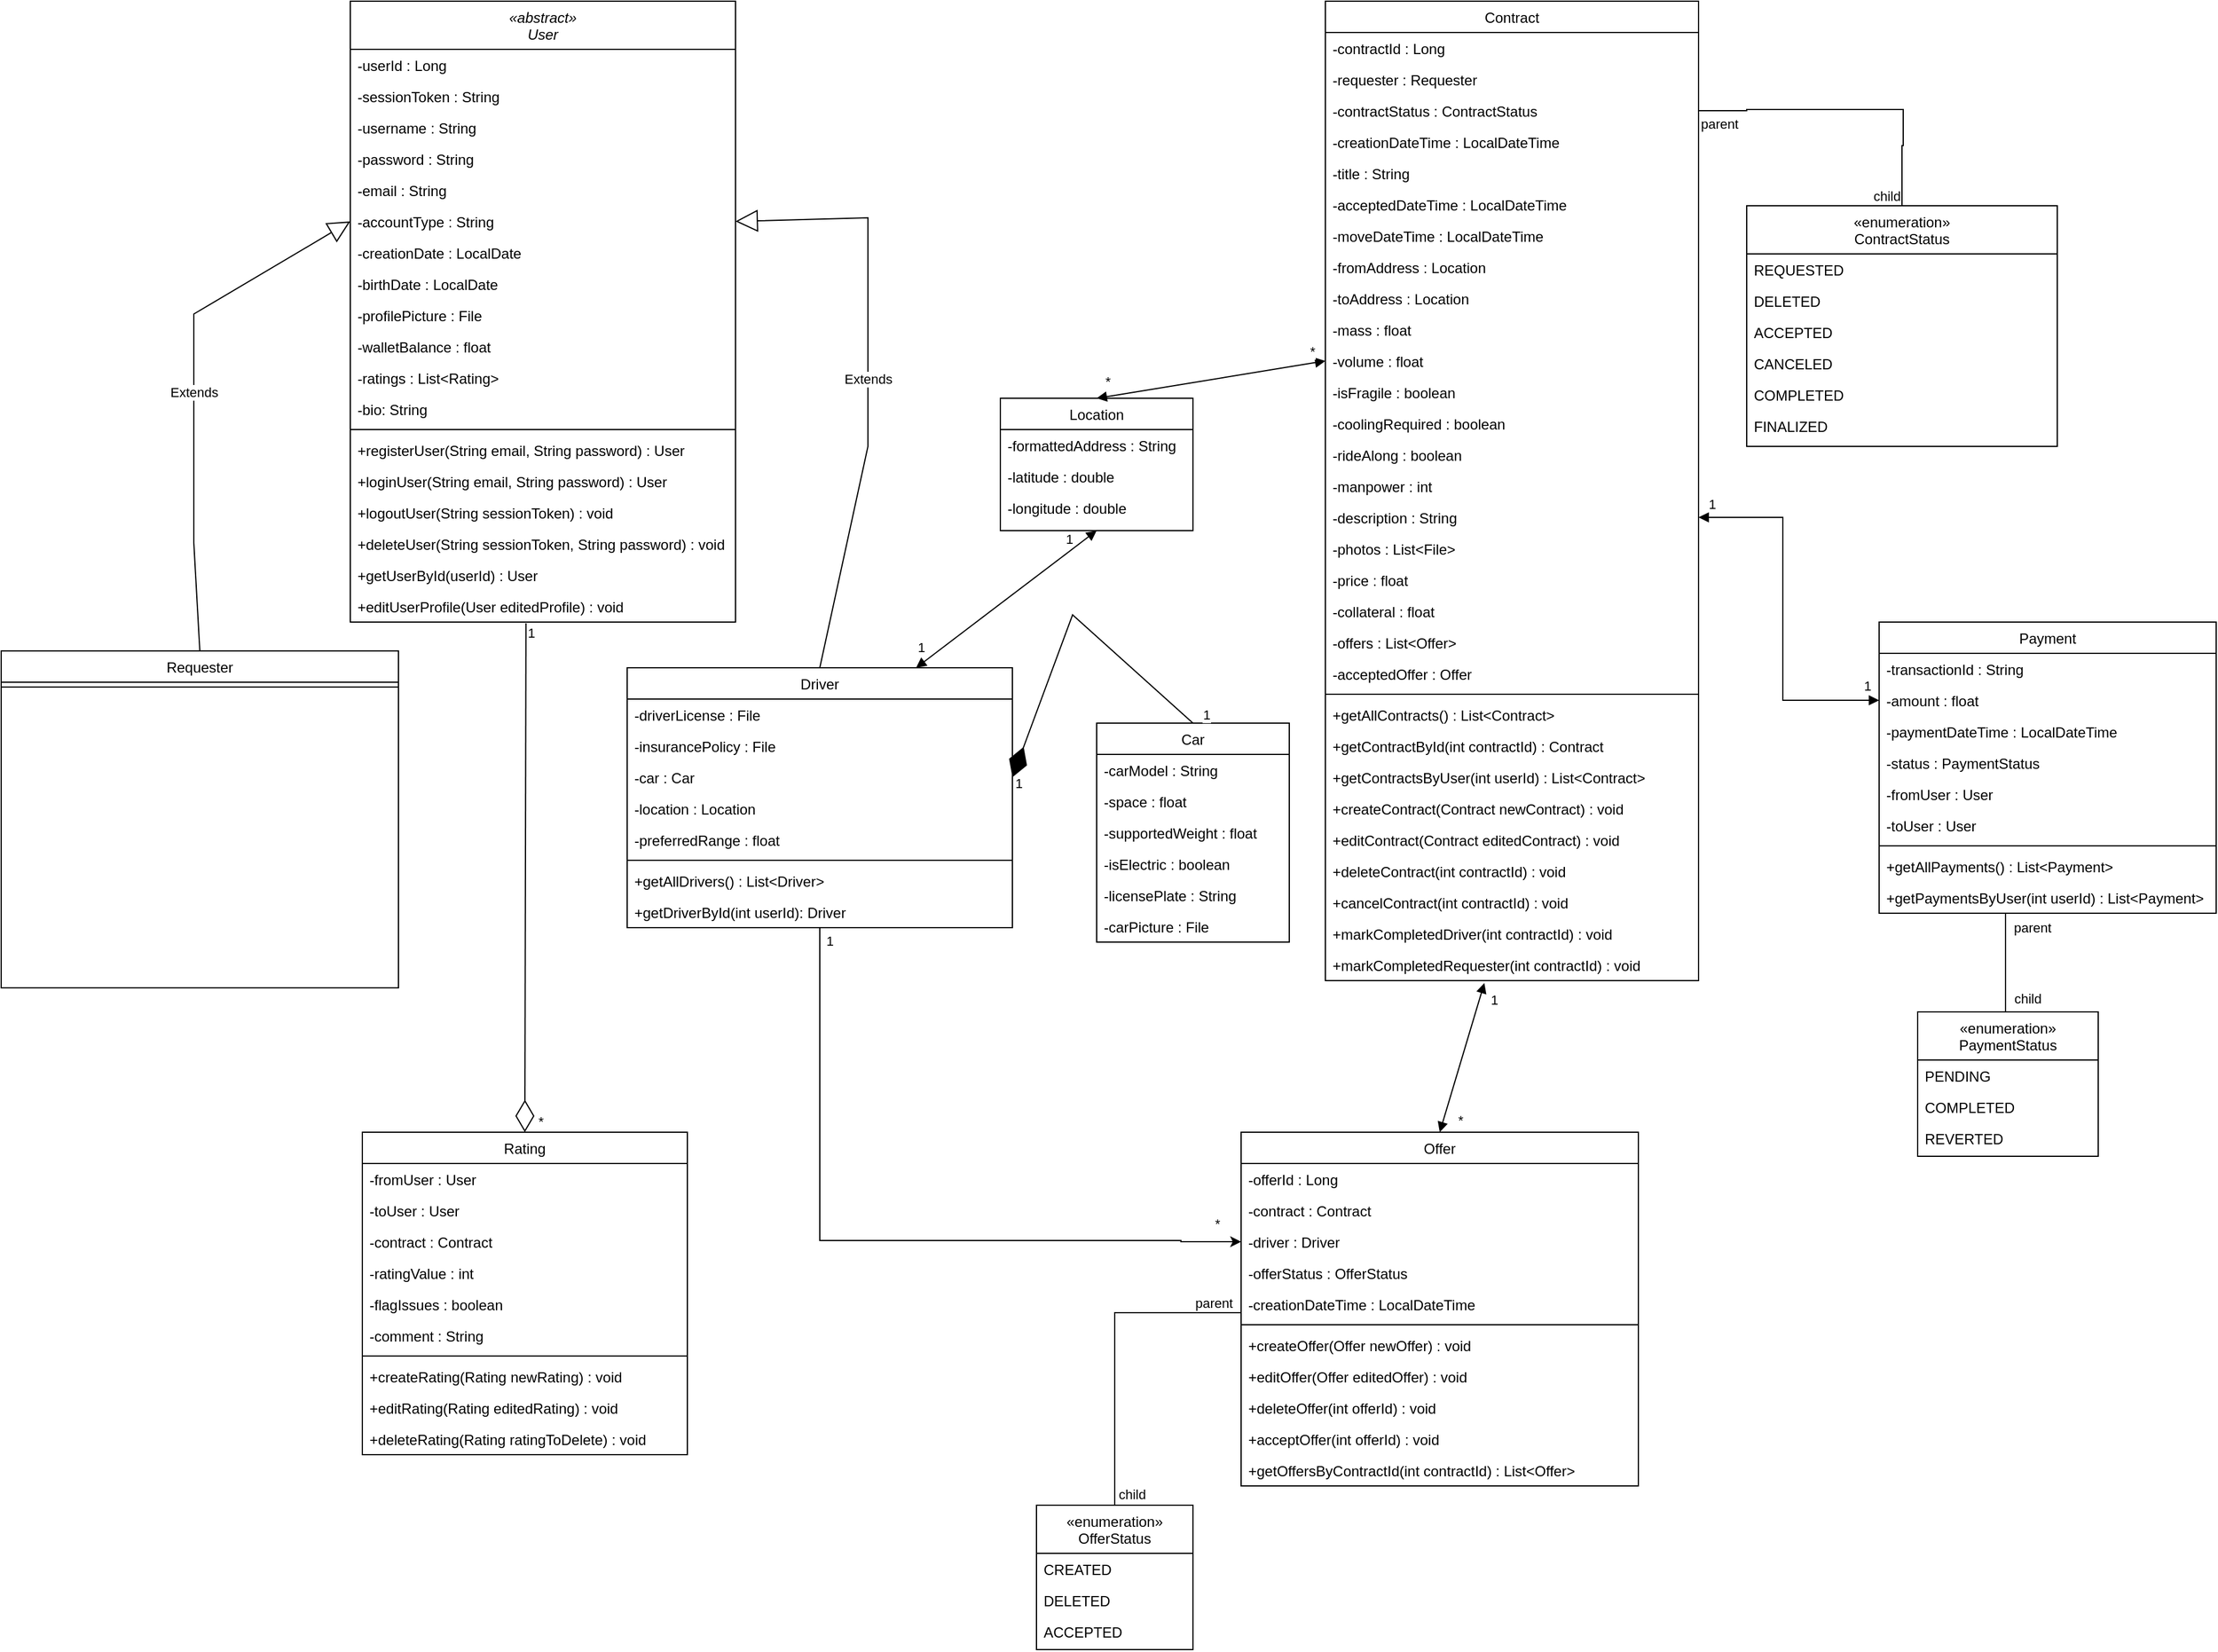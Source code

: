 <mxfile version="26.1.1">
  <diagram id="C5RBs43oDa-KdzZeNtuy" name="Page-1">
    <mxGraphModel grid="1" page="1" gridSize="10" guides="1" tooltips="1" connect="1" arrows="1" fold="1" pageScale="1" pageWidth="1654" pageHeight="1169" math="0" shadow="0">
      <root>
        <mxCell id="WIyWlLk6GJQsqaUBKTNV-0" />
        <mxCell id="WIyWlLk6GJQsqaUBKTNV-1" parent="WIyWlLk6GJQsqaUBKTNV-0" />
        <mxCell id="zkfFHV4jXpPFQw0GAbJ--0" value="«abstract»&#xa;User" style="swimlane;fontStyle=2;align=center;verticalAlign=top;childLayout=stackLayout;horizontal=1;startSize=40;horizontalStack=0;resizeParent=1;resizeLast=0;collapsible=1;marginBottom=0;rounded=0;shadow=0;strokeWidth=1;" vertex="1" parent="WIyWlLk6GJQsqaUBKTNV-1">
          <mxGeometry x="320" y="60" width="320" height="516" as="geometry">
            <mxRectangle x="230" y="140" width="160" height="26" as="alternateBounds" />
          </mxGeometry>
        </mxCell>
        <mxCell id="FhAC9SpLo2Exs4h5NFUT-3" value="-userId : Long" style="text;align=left;verticalAlign=top;spacingLeft=4;spacingRight=4;overflow=hidden;rotatable=0;points=[[0,0.5],[1,0.5]];portConstraint=eastwest;" vertex="1" parent="zkfFHV4jXpPFQw0GAbJ--0">
          <mxGeometry y="40" width="320" height="26" as="geometry" />
        </mxCell>
        <mxCell id="FhAC9SpLo2Exs4h5NFUT-22" value="-sessionToken : String" style="text;align=left;verticalAlign=top;spacingLeft=4;spacingRight=4;overflow=hidden;rotatable=0;points=[[0,0.5],[1,0.5]];portConstraint=eastwest;rounded=0;shadow=0;html=0;" vertex="1" parent="zkfFHV4jXpPFQw0GAbJ--0">
          <mxGeometry y="66" width="320" height="26" as="geometry" />
        </mxCell>
        <mxCell id="zkfFHV4jXpPFQw0GAbJ--1" value="-username : String" style="text;align=left;verticalAlign=top;spacingLeft=4;spacingRight=4;overflow=hidden;rotatable=0;points=[[0,0.5],[1,0.5]];portConstraint=eastwest;" vertex="1" parent="zkfFHV4jXpPFQw0GAbJ--0">
          <mxGeometry y="92" width="320" height="26" as="geometry" />
        </mxCell>
        <mxCell id="zkfFHV4jXpPFQw0GAbJ--2" value="-password : String" style="text;align=left;verticalAlign=top;spacingLeft=4;spacingRight=4;overflow=hidden;rotatable=0;points=[[0,0.5],[1,0.5]];portConstraint=eastwest;rounded=0;shadow=0;html=0;" vertex="1" parent="zkfFHV4jXpPFQw0GAbJ--0">
          <mxGeometry y="118" width="320" height="26" as="geometry" />
        </mxCell>
        <mxCell id="zkfFHV4jXpPFQw0GAbJ--3" value="-email : String" style="text;align=left;verticalAlign=top;spacingLeft=4;spacingRight=4;overflow=hidden;rotatable=0;points=[[0,0.5],[1,0.5]];portConstraint=eastwest;rounded=0;shadow=0;html=0;" vertex="1" parent="zkfFHV4jXpPFQw0GAbJ--0">
          <mxGeometry y="144" width="320" height="26" as="geometry" />
        </mxCell>
        <mxCell id="FhAC9SpLo2Exs4h5NFUT-2" value="-accountType : String" style="text;align=left;verticalAlign=top;spacingLeft=4;spacingRight=4;overflow=hidden;rotatable=0;points=[[0,0.5],[1,0.5]];portConstraint=eastwest;rounded=0;shadow=0;html=0;" vertex="1" parent="zkfFHV4jXpPFQw0GAbJ--0">
          <mxGeometry y="170" width="320" height="26" as="geometry" />
        </mxCell>
        <mxCell id="FhAC9SpLo2Exs4h5NFUT-7" value="-creationDate : LocalDate" style="text;align=left;verticalAlign=top;spacingLeft=4;spacingRight=4;overflow=hidden;rotatable=0;points=[[0,0.5],[1,0.5]];portConstraint=eastwest;rounded=0;shadow=0;html=0;" vertex="1" parent="zkfFHV4jXpPFQw0GAbJ--0">
          <mxGeometry y="196" width="320" height="26" as="geometry" />
        </mxCell>
        <mxCell id="FhAC9SpLo2Exs4h5NFUT-8" value="-birthDate : LocalDate" style="text;align=left;verticalAlign=top;spacingLeft=4;spacingRight=4;overflow=hidden;rotatable=0;points=[[0,0.5],[1,0.5]];portConstraint=eastwest;rounded=0;shadow=0;html=0;" vertex="1" parent="zkfFHV4jXpPFQw0GAbJ--0">
          <mxGeometry y="222" width="320" height="26" as="geometry" />
        </mxCell>
        <mxCell id="FhAC9SpLo2Exs4h5NFUT-9" value="-profilePicture : File" style="text;align=left;verticalAlign=top;spacingLeft=4;spacingRight=4;overflow=hidden;rotatable=0;points=[[0,0.5],[1,0.5]];portConstraint=eastwest;rounded=0;shadow=0;html=0;" vertex="1" parent="zkfFHV4jXpPFQw0GAbJ--0">
          <mxGeometry y="248" width="320" height="26" as="geometry" />
        </mxCell>
        <mxCell id="WWke9V1UBgyfjbNEmQkF-37" value="-walletBalance : float" style="text;align=left;verticalAlign=top;spacingLeft=4;spacingRight=4;overflow=hidden;rotatable=0;points=[[0,0.5],[1,0.5]];portConstraint=eastwest;rounded=0;shadow=0;html=0;" vertex="1" parent="zkfFHV4jXpPFQw0GAbJ--0">
          <mxGeometry y="274" width="320" height="26" as="geometry" />
        </mxCell>
        <mxCell id="WWke9V1UBgyfjbNEmQkF-55" value="-ratings : List&lt;Rating&gt;" style="text;align=left;verticalAlign=top;spacingLeft=4;spacingRight=4;overflow=hidden;rotatable=0;points=[[0,0.5],[1,0.5]];portConstraint=eastwest;rounded=0;shadow=0;html=0;" vertex="1" parent="zkfFHV4jXpPFQw0GAbJ--0">
          <mxGeometry y="300" width="320" height="26" as="geometry" />
        </mxCell>
        <mxCell id="WWke9V1UBgyfjbNEmQkF-95" value="-bio: String" style="text;align=left;verticalAlign=top;spacingLeft=4;spacingRight=4;overflow=hidden;rotatable=0;points=[[0,0.5],[1,0.5]];portConstraint=eastwest;rounded=0;shadow=0;html=0;" vertex="1" parent="zkfFHV4jXpPFQw0GAbJ--0">
          <mxGeometry y="326" width="320" height="26" as="geometry" />
        </mxCell>
        <mxCell id="zkfFHV4jXpPFQw0GAbJ--4" value="" style="line;html=1;strokeWidth=1;align=left;verticalAlign=middle;spacingTop=-1;spacingLeft=3;spacingRight=3;rotatable=0;labelPosition=right;points=[];portConstraint=eastwest;" vertex="1" parent="zkfFHV4jXpPFQw0GAbJ--0">
          <mxGeometry y="352" width="320" height="8" as="geometry" />
        </mxCell>
        <mxCell id="FhAC9SpLo2Exs4h5NFUT-20" value="+registerUser(String email, String password) : User" style="text;align=left;verticalAlign=top;spacingLeft=4;spacingRight=4;overflow=hidden;rotatable=0;points=[[0,0.5],[1,0.5]];portConstraint=eastwest;rounded=0;shadow=0;html=0;" vertex="1" parent="zkfFHV4jXpPFQw0GAbJ--0">
          <mxGeometry y="360" width="320" height="26" as="geometry" />
        </mxCell>
        <mxCell id="FhAC9SpLo2Exs4h5NFUT-23" value="+loginUser(String email, String password) : User" style="text;align=left;verticalAlign=top;spacingLeft=4;spacingRight=4;overflow=hidden;rotatable=0;points=[[0,0.5],[1,0.5]];portConstraint=eastwest;rounded=0;shadow=0;html=0;" vertex="1" parent="zkfFHV4jXpPFQw0GAbJ--0">
          <mxGeometry y="386" width="320" height="26" as="geometry" />
        </mxCell>
        <mxCell id="FhAC9SpLo2Exs4h5NFUT-40" value="+logoutUser(String sessionToken) : void" style="text;align=left;verticalAlign=top;spacingLeft=4;spacingRight=4;overflow=hidden;rotatable=0;points=[[0,0.5],[1,0.5]];portConstraint=eastwest;rounded=0;shadow=0;html=0;" vertex="1" parent="zkfFHV4jXpPFQw0GAbJ--0">
          <mxGeometry y="412" width="320" height="26" as="geometry" />
        </mxCell>
        <mxCell id="FhAC9SpLo2Exs4h5NFUT-38" value="+deleteUser(String sessionToken, String password) : void" style="text;align=left;verticalAlign=top;spacingLeft=4;spacingRight=4;overflow=hidden;rotatable=0;points=[[0,0.5],[1,0.5]];portConstraint=eastwest;rounded=0;shadow=0;html=0;" vertex="1" parent="zkfFHV4jXpPFQw0GAbJ--0">
          <mxGeometry y="438" width="320" height="26" as="geometry" />
        </mxCell>
        <mxCell id="WWke9V1UBgyfjbNEmQkF-67" value="+getUserById(userId) : User" style="text;align=left;verticalAlign=top;spacingLeft=4;spacingRight=4;overflow=hidden;rotatable=0;points=[[0,0.5],[1,0.5]];portConstraint=eastwest;rounded=0;shadow=0;html=0;" vertex="1" parent="zkfFHV4jXpPFQw0GAbJ--0">
          <mxGeometry y="464" width="320" height="26" as="geometry" />
        </mxCell>
        <mxCell id="WWke9V1UBgyfjbNEmQkF-79" value="+editUserProfile(User editedProfile) : void" style="text;align=left;verticalAlign=top;spacingLeft=4;spacingRight=4;overflow=hidden;rotatable=0;points=[[0,0.5],[1,0.5]];portConstraint=eastwest;rounded=0;shadow=0;html=0;" vertex="1" parent="zkfFHV4jXpPFQw0GAbJ--0">
          <mxGeometry y="490" width="320" height="26" as="geometry" />
        </mxCell>
        <mxCell id="FhAC9SpLo2Exs4h5NFUT-10" value="Requester" style="swimlane;fontStyle=0;align=center;verticalAlign=top;childLayout=stackLayout;horizontal=1;startSize=26;horizontalStack=0;resizeParent=1;resizeLast=0;collapsible=1;marginBottom=0;rounded=0;shadow=0;strokeWidth=1;" vertex="1" parent="WIyWlLk6GJQsqaUBKTNV-1">
          <mxGeometry x="30" y="600" width="330" height="280" as="geometry">
            <mxRectangle x="230" y="140" width="160" height="26" as="alternateBounds" />
          </mxGeometry>
        </mxCell>
        <mxCell id="FhAC9SpLo2Exs4h5NFUT-19" value="" style="line;html=1;strokeWidth=1;align=left;verticalAlign=middle;spacingTop=-1;spacingLeft=3;spacingRight=3;rotatable=0;labelPosition=right;points=[];portConstraint=eastwest;" vertex="1" parent="FhAC9SpLo2Exs4h5NFUT-10">
          <mxGeometry y="26" width="330" height="8" as="geometry" />
        </mxCell>
        <mxCell id="WWke9V1UBgyfjbNEmQkF-149" style="edgeStyle=orthogonalEdgeStyle;rounded=0;orthogonalLoop=1;jettySize=auto;html=1;entryX=0;entryY=0.5;entryDx=0;entryDy=0;exitX=0.5;exitY=1;exitDx=0;exitDy=0;" edge="1" parent="WIyWlLk6GJQsqaUBKTNV-1" source="FhAC9SpLo2Exs4h5NFUT-29" target="WWke9V1UBgyfjbNEmQkF-9">
          <mxGeometry relative="1" as="geometry">
            <mxPoint x="860" y="830" as="sourcePoint" />
            <Array as="points">
              <mxPoint x="710" y="1090" />
              <mxPoint x="1010" y="1090" />
              <mxPoint x="1010" y="1091" />
            </Array>
          </mxGeometry>
        </mxCell>
        <mxCell id="FhAC9SpLo2Exs4h5NFUT-29" value="Driver" style="swimlane;fontStyle=0;align=center;verticalAlign=top;childLayout=stackLayout;horizontal=1;startSize=26;horizontalStack=0;resizeParent=1;resizeLast=0;collapsible=1;marginBottom=0;rounded=0;shadow=0;strokeWidth=1;" vertex="1" parent="WIyWlLk6GJQsqaUBKTNV-1">
          <mxGeometry x="550" y="614" width="320" height="216" as="geometry">
            <mxRectangle x="230" y="140" width="160" height="26" as="alternateBounds" />
          </mxGeometry>
        </mxCell>
        <mxCell id="FhAC9SpLo2Exs4h5NFUT-30" value="-driverLicense : File" style="text;align=left;verticalAlign=top;spacingLeft=4;spacingRight=4;overflow=hidden;rotatable=0;points=[[0,0.5],[1,0.5]];portConstraint=eastwest;" vertex="1" parent="FhAC9SpLo2Exs4h5NFUT-29">
          <mxGeometry y="26" width="320" height="26" as="geometry" />
        </mxCell>
        <mxCell id="WWke9V1UBgyfjbNEmQkF-32" value="-insurancePolicy : File" style="text;align=left;verticalAlign=top;spacingLeft=4;spacingRight=4;overflow=hidden;rotatable=0;points=[[0,0.5],[1,0.5]];portConstraint=eastwest;" vertex="1" parent="FhAC9SpLo2Exs4h5NFUT-29">
          <mxGeometry y="52" width="320" height="26" as="geometry" />
        </mxCell>
        <mxCell id="WWke9V1UBgyfjbNEmQkF-33" value="-car : Car" style="text;align=left;verticalAlign=top;spacingLeft=4;spacingRight=4;overflow=hidden;rotatable=0;points=[[0,0.5],[1,0.5]];portConstraint=eastwest;" vertex="1" parent="FhAC9SpLo2Exs4h5NFUT-29">
          <mxGeometry y="78" width="320" height="26" as="geometry" />
        </mxCell>
        <mxCell id="WWke9V1UBgyfjbNEmQkF-94" value="-location : Location" style="text;align=left;verticalAlign=top;spacingLeft=4;spacingRight=4;overflow=hidden;rotatable=0;points=[[0,0.5],[1,0.5]];portConstraint=eastwest;" vertex="1" parent="FhAC9SpLo2Exs4h5NFUT-29">
          <mxGeometry y="104" width="320" height="26" as="geometry" />
        </mxCell>
        <mxCell id="WWke9V1UBgyfjbNEmQkF-91" value="-preferredRange : float" style="text;align=left;verticalAlign=top;spacingLeft=4;spacingRight=4;overflow=hidden;rotatable=0;points=[[0,0.5],[1,0.5]];portConstraint=eastwest;" vertex="1" parent="FhAC9SpLo2Exs4h5NFUT-29">
          <mxGeometry y="130" width="320" height="26" as="geometry" />
        </mxCell>
        <mxCell id="FhAC9SpLo2Exs4h5NFUT-31" value="" style="line;html=1;strokeWidth=1;align=left;verticalAlign=middle;spacingTop=-1;spacingLeft=3;spacingRight=3;rotatable=0;labelPosition=right;points=[];portConstraint=eastwest;" vertex="1" parent="FhAC9SpLo2Exs4h5NFUT-29">
          <mxGeometry y="156" width="320" height="8" as="geometry" />
        </mxCell>
        <mxCell id="F-1wdAUq19SxOaRXuWvX-0" value="+getAllDrivers() : List&lt;Driver&gt;" style="text;align=left;verticalAlign=top;spacingLeft=4;spacingRight=4;overflow=hidden;rotatable=0;points=[[0,0.5],[1,0.5]];portConstraint=eastwest;" vertex="1" parent="FhAC9SpLo2Exs4h5NFUT-29">
          <mxGeometry y="164" width="320" height="26" as="geometry" />
        </mxCell>
        <mxCell id="WWke9V1UBgyfjbNEmQkF-143" value="+getDriverById(int userId): Driver" style="text;align=left;verticalAlign=top;spacingLeft=4;spacingRight=4;overflow=hidden;rotatable=0;points=[[0,0.5],[1,0.5]];portConstraint=eastwest;" vertex="1" parent="FhAC9SpLo2Exs4h5NFUT-29">
          <mxGeometry y="190" width="320" height="26" as="geometry" />
        </mxCell>
        <mxCell id="FhAC9SpLo2Exs4h5NFUT-42" value="Contract" style="swimlane;fontStyle=0;align=center;verticalAlign=top;childLayout=stackLayout;horizontal=1;startSize=26;horizontalStack=0;resizeParent=1;resizeLast=0;collapsible=1;marginBottom=0;rounded=0;shadow=0;strokeWidth=1;" vertex="1" parent="WIyWlLk6GJQsqaUBKTNV-1">
          <mxGeometry x="1130" y="60" width="310" height="814" as="geometry">
            <mxRectangle x="230" y="140" width="160" height="26" as="alternateBounds" />
          </mxGeometry>
        </mxCell>
        <mxCell id="FhAC9SpLo2Exs4h5NFUT-43" value="-contractId : Long" style="text;align=left;verticalAlign=top;spacingLeft=4;spacingRight=4;overflow=hidden;rotatable=0;points=[[0,0.5],[1,0.5]];portConstraint=eastwest;" vertex="1" parent="FhAC9SpLo2Exs4h5NFUT-42">
          <mxGeometry y="26" width="310" height="26" as="geometry" />
        </mxCell>
        <mxCell id="FhAC9SpLo2Exs4h5NFUT-46" value="-requester : Requester" style="text;align=left;verticalAlign=top;spacingLeft=4;spacingRight=4;overflow=hidden;rotatable=0;points=[[0,0.5],[1,0.5]];portConstraint=eastwest;" vertex="1" parent="FhAC9SpLo2Exs4h5NFUT-42">
          <mxGeometry y="52" width="310" height="26" as="geometry" />
        </mxCell>
        <mxCell id="FhAC9SpLo2Exs4h5NFUT-49" value="-contractStatus : ContractStatus" style="text;align=left;verticalAlign=top;spacingLeft=4;spacingRight=4;overflow=hidden;rotatable=0;points=[[0,0.5],[1,0.5]];portConstraint=eastwest;" vertex="1" parent="FhAC9SpLo2Exs4h5NFUT-42">
          <mxGeometry y="78" width="310" height="26" as="geometry" />
        </mxCell>
        <mxCell id="FhAC9SpLo2Exs4h5NFUT-47" value="-creationDateTime : LocalDateTime" style="text;align=left;verticalAlign=top;spacingLeft=4;spacingRight=4;overflow=hidden;rotatable=0;points=[[0,0.5],[1,0.5]];portConstraint=eastwest;" vertex="1" parent="FhAC9SpLo2Exs4h5NFUT-42">
          <mxGeometry y="104" width="310" height="26" as="geometry" />
        </mxCell>
        <mxCell id="WWke9V1UBgyfjbNEmQkF-152" value="-title : String" style="text;align=left;verticalAlign=top;spacingLeft=4;spacingRight=4;overflow=hidden;rotatable=0;points=[[0,0.5],[1,0.5]];portConstraint=eastwest;" vertex="1" parent="FhAC9SpLo2Exs4h5NFUT-42">
          <mxGeometry y="130" width="310" height="26" as="geometry" />
        </mxCell>
        <mxCell id="WWke9V1UBgyfjbNEmQkF-80" value="-acceptedDateTime : LocalDateTime" style="text;align=left;verticalAlign=top;spacingLeft=4;spacingRight=4;overflow=hidden;rotatable=0;points=[[0,0.5],[1,0.5]];portConstraint=eastwest;" vertex="1" parent="FhAC9SpLo2Exs4h5NFUT-42">
          <mxGeometry y="156" width="310" height="26" as="geometry" />
        </mxCell>
        <mxCell id="FhAC9SpLo2Exs4h5NFUT-48" value="-moveDateTime : LocalDateTime" style="text;align=left;verticalAlign=top;spacingLeft=4;spacingRight=4;overflow=hidden;rotatable=0;points=[[0,0.5],[1,0.5]];portConstraint=eastwest;" vertex="1" parent="FhAC9SpLo2Exs4h5NFUT-42">
          <mxGeometry y="182" width="310" height="26" as="geometry" />
        </mxCell>
        <mxCell id="FhAC9SpLo2Exs4h5NFUT-68" value="-fromAddress : Location" style="text;align=left;verticalAlign=top;spacingLeft=4;spacingRight=4;overflow=hidden;rotatable=0;points=[[0,0.5],[1,0.5]];portConstraint=eastwest;" vertex="1" parent="FhAC9SpLo2Exs4h5NFUT-42">
          <mxGeometry y="208" width="310" height="26" as="geometry" />
        </mxCell>
        <mxCell id="FhAC9SpLo2Exs4h5NFUT-69" value="-toAddress : Location" style="text;align=left;verticalAlign=top;spacingLeft=4;spacingRight=4;overflow=hidden;rotatable=0;points=[[0,0.5],[1,0.5]];portConstraint=eastwest;" vertex="1" parent="FhAC9SpLo2Exs4h5NFUT-42">
          <mxGeometry y="234" width="310" height="26" as="geometry" />
        </mxCell>
        <mxCell id="WWke9V1UBgyfjbNEmQkF-0" value="-mass : float" style="text;align=left;verticalAlign=top;spacingLeft=4;spacingRight=4;overflow=hidden;rotatable=0;points=[[0,0.5],[1,0.5]];portConstraint=eastwest;" vertex="1" parent="FhAC9SpLo2Exs4h5NFUT-42">
          <mxGeometry y="260" width="310" height="26" as="geometry" />
        </mxCell>
        <mxCell id="WWke9V1UBgyfjbNEmQkF-1" value="-volume : float" style="text;align=left;verticalAlign=top;spacingLeft=4;spacingRight=4;overflow=hidden;rotatable=0;points=[[0,0.5],[1,0.5]];portConstraint=eastwest;" vertex="1" parent="FhAC9SpLo2Exs4h5NFUT-42">
          <mxGeometry y="286" width="310" height="26" as="geometry" />
        </mxCell>
        <mxCell id="WWke9V1UBgyfjbNEmQkF-2" value="-isFragile : boolean" style="text;align=left;verticalAlign=top;spacingLeft=4;spacingRight=4;overflow=hidden;rotatable=0;points=[[0,0.5],[1,0.5]];portConstraint=eastwest;" vertex="1" parent="FhAC9SpLo2Exs4h5NFUT-42">
          <mxGeometry y="312" width="310" height="26" as="geometry" />
        </mxCell>
        <mxCell id="WWke9V1UBgyfjbNEmQkF-44" value="-coolingRequired : boolean" style="text;align=left;verticalAlign=top;spacingLeft=4;spacingRight=4;overflow=hidden;rotatable=0;points=[[0,0.5],[1,0.5]];portConstraint=eastwest;" vertex="1" parent="FhAC9SpLo2Exs4h5NFUT-42">
          <mxGeometry y="338" width="310" height="26" as="geometry" />
        </mxCell>
        <mxCell id="WWke9V1UBgyfjbNEmQkF-42" value="-rideAlong : boolean" style="text;align=left;verticalAlign=top;spacingLeft=4;spacingRight=4;overflow=hidden;rotatable=0;points=[[0,0.5],[1,0.5]];portConstraint=eastwest;" vertex="1" parent="FhAC9SpLo2Exs4h5NFUT-42">
          <mxGeometry y="364" width="310" height="26" as="geometry" />
        </mxCell>
        <mxCell id="WWke9V1UBgyfjbNEmQkF-3" value="-manpower : int" style="text;align=left;verticalAlign=top;spacingLeft=4;spacingRight=4;overflow=hidden;rotatable=0;points=[[0,0.5],[1,0.5]];portConstraint=eastwest;" vertex="1" parent="FhAC9SpLo2Exs4h5NFUT-42">
          <mxGeometry y="390" width="310" height="26" as="geometry" />
        </mxCell>
        <mxCell id="FhAC9SpLo2Exs4h5NFUT-66" value="-description : String" style="text;align=left;verticalAlign=top;spacingLeft=4;spacingRight=4;overflow=hidden;rotatable=0;points=[[0,0.5],[1,0.5]];portConstraint=eastwest;" vertex="1" parent="FhAC9SpLo2Exs4h5NFUT-42">
          <mxGeometry y="416" width="310" height="26" as="geometry" />
        </mxCell>
        <mxCell id="FhAC9SpLo2Exs4h5NFUT-67" value="-photos : List&lt;File&gt;" style="text;align=left;verticalAlign=top;spacingLeft=4;spacingRight=4;overflow=hidden;rotatable=0;points=[[0,0.5],[1,0.5]];portConstraint=eastwest;" vertex="1" parent="FhAC9SpLo2Exs4h5NFUT-42">
          <mxGeometry y="442" width="310" height="26" as="geometry" />
        </mxCell>
        <mxCell id="WWke9V1UBgyfjbNEmQkF-43" value="-price : float" style="text;align=left;verticalAlign=top;spacingLeft=4;spacingRight=4;overflow=hidden;rotatable=0;points=[[0,0.5],[1,0.5]];portConstraint=eastwest;" vertex="1" parent="FhAC9SpLo2Exs4h5NFUT-42">
          <mxGeometry y="468" width="310" height="26" as="geometry" />
        </mxCell>
        <mxCell id="WWke9V1UBgyfjbNEmQkF-90" value="-collateral : float" style="text;align=left;verticalAlign=top;spacingLeft=4;spacingRight=4;overflow=hidden;rotatable=0;points=[[0,0.5],[1,0.5]];portConstraint=eastwest;" vertex="1" parent="FhAC9SpLo2Exs4h5NFUT-42">
          <mxGeometry y="494" width="310" height="26" as="geometry" />
        </mxCell>
        <mxCell id="WWke9V1UBgyfjbNEmQkF-6" value="-offers : List&lt;Offer&gt;" style="text;align=left;verticalAlign=top;spacingLeft=4;spacingRight=4;overflow=hidden;rotatable=0;points=[[0,0.5],[1,0.5]];portConstraint=eastwest;" vertex="1" parent="FhAC9SpLo2Exs4h5NFUT-42">
          <mxGeometry y="520" width="310" height="26" as="geometry" />
        </mxCell>
        <mxCell id="WWke9V1UBgyfjbNEmQkF-82" value="-acceptedOffer : Offer" style="text;align=left;verticalAlign=top;spacingLeft=4;spacingRight=4;overflow=hidden;rotatable=0;points=[[0,0.5],[1,0.5]];portConstraint=eastwest;" vertex="1" parent="FhAC9SpLo2Exs4h5NFUT-42">
          <mxGeometry y="546" width="310" height="26" as="geometry" />
        </mxCell>
        <mxCell id="FhAC9SpLo2Exs4h5NFUT-44" value="" style="line;html=1;strokeWidth=1;align=left;verticalAlign=middle;spacingTop=-1;spacingLeft=3;spacingRight=3;rotatable=0;labelPosition=right;points=[];portConstraint=eastwest;" vertex="1" parent="FhAC9SpLo2Exs4h5NFUT-42">
          <mxGeometry y="572" width="310" height="8" as="geometry" />
        </mxCell>
        <mxCell id="WWke9V1UBgyfjbNEmQkF-45" value="+getAllContracts() : List&lt;Contract&gt;" style="text;align=left;verticalAlign=top;spacingLeft=4;spacingRight=4;overflow=hidden;rotatable=0;points=[[0,0.5],[1,0.5]];portConstraint=eastwest;rounded=0;shadow=0;html=0;" vertex="1" parent="FhAC9SpLo2Exs4h5NFUT-42">
          <mxGeometry y="580" width="310" height="26" as="geometry" />
        </mxCell>
        <mxCell id="WWke9V1UBgyfjbNEmQkF-70" value="+getContractById(int contractId) : Contract" style="text;align=left;verticalAlign=top;spacingLeft=4;spacingRight=4;overflow=hidden;rotatable=0;points=[[0,0.5],[1,0.5]];portConstraint=eastwest;rounded=0;shadow=0;html=0;" vertex="1" parent="FhAC9SpLo2Exs4h5NFUT-42">
          <mxGeometry y="606" width="310" height="26" as="geometry" />
        </mxCell>
        <mxCell id="WWke9V1UBgyfjbNEmQkF-78" value="+getContractsByUser(int userId) : List&lt;Contract&gt;" style="text;align=left;verticalAlign=top;spacingLeft=4;spacingRight=4;overflow=hidden;rotatable=0;points=[[0,0.5],[1,0.5]];portConstraint=eastwest;rounded=0;shadow=0;html=0;" vertex="1" parent="FhAC9SpLo2Exs4h5NFUT-42">
          <mxGeometry y="632" width="310" height="26" as="geometry" />
        </mxCell>
        <mxCell id="FhAC9SpLo2Exs4h5NFUT-34" value="+createContract(Contract newContract) : void" style="text;align=left;verticalAlign=top;spacingLeft=4;spacingRight=4;overflow=hidden;rotatable=0;points=[[0,0.5],[1,0.5]];portConstraint=eastwest;rounded=0;shadow=0;html=0;" vertex="1" parent="FhAC9SpLo2Exs4h5NFUT-42">
          <mxGeometry y="658" width="310" height="26" as="geometry" />
        </mxCell>
        <mxCell id="FhAC9SpLo2Exs4h5NFUT-35" value="+editContract(Contract editedContract) : void" style="text;align=left;verticalAlign=top;spacingLeft=4;spacingRight=4;overflow=hidden;rotatable=0;points=[[0,0.5],[1,0.5]];portConstraint=eastwest;rounded=0;shadow=0;html=0;" vertex="1" parent="FhAC9SpLo2Exs4h5NFUT-42">
          <mxGeometry y="684" width="310" height="26" as="geometry" />
        </mxCell>
        <mxCell id="WWke9V1UBgyfjbNEmQkF-4" value="+deleteContract(int contractId) : void" style="text;align=left;verticalAlign=top;spacingLeft=4;spacingRight=4;overflow=hidden;rotatable=0;points=[[0,0.5],[1,0.5]];portConstraint=eastwest;rounded=0;shadow=0;html=0;" vertex="1" parent="FhAC9SpLo2Exs4h5NFUT-42">
          <mxGeometry y="710" width="310" height="26" as="geometry" />
        </mxCell>
        <mxCell id="WWke9V1UBgyfjbNEmQkF-5" value="+cancelContract(int contractId) : void" style="text;align=left;verticalAlign=top;spacingLeft=4;spacingRight=4;overflow=hidden;rotatable=0;points=[[0,0.5],[1,0.5]];portConstraint=eastwest;rounded=0;shadow=0;html=0;" vertex="1" parent="FhAC9SpLo2Exs4h5NFUT-42">
          <mxGeometry y="736" width="310" height="26" as="geometry" />
        </mxCell>
        <mxCell id="WWke9V1UBgyfjbNEmQkF-69" value="+markCompletedDriver(int contractId) : void" style="text;align=left;verticalAlign=top;spacingLeft=4;spacingRight=4;overflow=hidden;rotatable=0;points=[[0,0.5],[1,0.5]];portConstraint=eastwest;rounded=0;shadow=0;html=0;" vertex="1" parent="FhAC9SpLo2Exs4h5NFUT-42">
          <mxGeometry y="762" width="310" height="26" as="geometry" />
        </mxCell>
        <mxCell id="WWke9V1UBgyfjbNEmQkF-72" value="+markCompletedRequester(int contractId) : void" style="text;align=left;verticalAlign=top;spacingLeft=4;spacingRight=4;overflow=hidden;rotatable=0;points=[[0,0.5],[1,0.5]];portConstraint=eastwest;rounded=0;shadow=0;html=0;" vertex="1" parent="FhAC9SpLo2Exs4h5NFUT-42">
          <mxGeometry y="788" width="310" height="26" as="geometry" />
        </mxCell>
        <mxCell id="FhAC9SpLo2Exs4h5NFUT-50" value="«enumeration»&#xa;ContractStatus" style="swimlane;fontStyle=0;align=center;verticalAlign=top;childLayout=stackLayout;horizontal=1;startSize=40;horizontalStack=0;resizeParent=1;resizeLast=0;collapsible=1;marginBottom=0;rounded=0;shadow=0;strokeWidth=1;" vertex="1" parent="WIyWlLk6GJQsqaUBKTNV-1">
          <mxGeometry x="1480" y="230" width="258" height="200" as="geometry">
            <mxRectangle x="230" y="140" width="160" height="26" as="alternateBounds" />
          </mxGeometry>
        </mxCell>
        <mxCell id="FhAC9SpLo2Exs4h5NFUT-54" value="REQUESTED" style="text;align=left;verticalAlign=top;spacingLeft=4;spacingRight=4;overflow=hidden;rotatable=0;points=[[0,0.5],[1,0.5]];portConstraint=eastwest;" vertex="1" parent="FhAC9SpLo2Exs4h5NFUT-50">
          <mxGeometry y="40" width="258" height="26" as="geometry" />
        </mxCell>
        <mxCell id="FhAC9SpLo2Exs4h5NFUT-64" value="DELETED" style="text;align=left;verticalAlign=top;spacingLeft=4;spacingRight=4;overflow=hidden;rotatable=0;points=[[0,0.5],[1,0.5]];portConstraint=eastwest;" vertex="1" parent="FhAC9SpLo2Exs4h5NFUT-50">
          <mxGeometry y="66" width="258" height="26" as="geometry" />
        </mxCell>
        <mxCell id="FhAC9SpLo2Exs4h5NFUT-60" value="ACCEPTED" style="text;align=left;verticalAlign=top;spacingLeft=4;spacingRight=4;overflow=hidden;rotatable=0;points=[[0,0.5],[1,0.5]];portConstraint=eastwest;" vertex="1" parent="FhAC9SpLo2Exs4h5NFUT-50">
          <mxGeometry y="92" width="258" height="26" as="geometry" />
        </mxCell>
        <mxCell id="FhAC9SpLo2Exs4h5NFUT-63" value="CANCELED" style="text;align=left;verticalAlign=top;spacingLeft=4;spacingRight=4;overflow=hidden;rotatable=0;points=[[0,0.5],[1,0.5]];portConstraint=eastwest;" vertex="1" parent="FhAC9SpLo2Exs4h5NFUT-50">
          <mxGeometry y="118" width="258" height="26" as="geometry" />
        </mxCell>
        <mxCell id="FhAC9SpLo2Exs4h5NFUT-61" value="COMPLETED" style="text;align=left;verticalAlign=top;spacingLeft=4;spacingRight=4;overflow=hidden;rotatable=0;points=[[0,0.5],[1,0.5]];portConstraint=eastwest;" vertex="1" parent="FhAC9SpLo2Exs4h5NFUT-50">
          <mxGeometry y="144" width="258" height="26" as="geometry" />
        </mxCell>
        <mxCell id="FhAC9SpLo2Exs4h5NFUT-62" value="FINALIZED" style="text;align=left;verticalAlign=top;spacingLeft=4;spacingRight=4;overflow=hidden;rotatable=0;points=[[0,0.5],[1,0.5]];portConstraint=eastwest;" vertex="1" parent="FhAC9SpLo2Exs4h5NFUT-50">
          <mxGeometry y="170" width="258" height="26" as="geometry" />
        </mxCell>
        <mxCell id="FhAC9SpLo2Exs4h5NFUT-70" value="Location" style="swimlane;fontStyle=0;align=center;verticalAlign=top;childLayout=stackLayout;horizontal=1;startSize=26;horizontalStack=0;resizeParent=1;resizeLast=0;collapsible=1;marginBottom=0;rounded=0;shadow=0;strokeWidth=1;" vertex="1" parent="WIyWlLk6GJQsqaUBKTNV-1">
          <mxGeometry x="860" y="390" width="160" height="110" as="geometry">
            <mxRectangle x="230" y="140" width="160" height="26" as="alternateBounds" />
          </mxGeometry>
        </mxCell>
        <mxCell id="FhAC9SpLo2Exs4h5NFUT-71" value="-formattedAddress : String" style="text;align=left;verticalAlign=top;spacingLeft=4;spacingRight=4;overflow=hidden;rotatable=0;points=[[0,0.5],[1,0.5]];portConstraint=eastwest;" vertex="1" parent="FhAC9SpLo2Exs4h5NFUT-70">
          <mxGeometry y="26" width="160" height="26" as="geometry" />
        </mxCell>
        <mxCell id="FhAC9SpLo2Exs4h5NFUT-72" value="-latitude : double" style="text;align=left;verticalAlign=top;spacingLeft=4;spacingRight=4;overflow=hidden;rotatable=0;points=[[0,0.5],[1,0.5]];portConstraint=eastwest;" vertex="1" parent="FhAC9SpLo2Exs4h5NFUT-70">
          <mxGeometry y="52" width="160" height="26" as="geometry" />
        </mxCell>
        <mxCell id="FhAC9SpLo2Exs4h5NFUT-73" value="-longitude : double" style="text;align=left;verticalAlign=top;spacingLeft=4;spacingRight=4;overflow=hidden;rotatable=0;points=[[0,0.5],[1,0.5]];portConstraint=eastwest;" vertex="1" parent="FhAC9SpLo2Exs4h5NFUT-70">
          <mxGeometry y="78" width="160" height="26" as="geometry" />
        </mxCell>
        <mxCell id="WWke9V1UBgyfjbNEmQkF-7" value="Offer" style="swimlane;fontStyle=0;align=center;verticalAlign=top;childLayout=stackLayout;horizontal=1;startSize=26;horizontalStack=0;resizeParent=1;resizeLast=0;collapsible=1;marginBottom=0;rounded=0;shadow=0;strokeWidth=1;" vertex="1" parent="WIyWlLk6GJQsqaUBKTNV-1">
          <mxGeometry x="1060" y="1000" width="330" height="294" as="geometry">
            <mxRectangle x="230" y="140" width="160" height="26" as="alternateBounds" />
          </mxGeometry>
        </mxCell>
        <mxCell id="WWke9V1UBgyfjbNEmQkF-28" value="-offerId : Long" style="text;align=left;verticalAlign=top;spacingLeft=4;spacingRight=4;overflow=hidden;rotatable=0;points=[[0,0.5],[1,0.5]];portConstraint=eastwest;" vertex="1" parent="WWke9V1UBgyfjbNEmQkF-7">
          <mxGeometry y="26" width="330" height="26" as="geometry" />
        </mxCell>
        <mxCell id="WWke9V1UBgyfjbNEmQkF-8" value="-contract : Contract" style="text;align=left;verticalAlign=top;spacingLeft=4;spacingRight=4;overflow=hidden;rotatable=0;points=[[0,0.5],[1,0.5]];portConstraint=eastwest;" vertex="1" parent="WWke9V1UBgyfjbNEmQkF-7">
          <mxGeometry y="52" width="330" height="26" as="geometry" />
        </mxCell>
        <mxCell id="WWke9V1UBgyfjbNEmQkF-9" value="-driver : Driver" style="text;align=left;verticalAlign=top;spacingLeft=4;spacingRight=4;overflow=hidden;rotatable=0;points=[[0,0.5],[1,0.5]];portConstraint=eastwest;" vertex="1" parent="WWke9V1UBgyfjbNEmQkF-7">
          <mxGeometry y="78" width="330" height="26" as="geometry" />
        </mxCell>
        <mxCell id="WWke9V1UBgyfjbNEmQkF-10" value="-offerStatus : OfferStatus" style="text;align=left;verticalAlign=top;spacingLeft=4;spacingRight=4;overflow=hidden;rotatable=0;points=[[0,0.5],[1,0.5]];portConstraint=eastwest;" vertex="1" parent="WWke9V1UBgyfjbNEmQkF-7">
          <mxGeometry y="104" width="330" height="26" as="geometry" />
        </mxCell>
        <mxCell id="WWke9V1UBgyfjbNEmQkF-11" value="-creationDateTime : LocalDateTime" style="text;align=left;verticalAlign=top;spacingLeft=4;spacingRight=4;overflow=hidden;rotatable=0;points=[[0,0.5],[1,0.5]];portConstraint=eastwest;" vertex="1" parent="WWke9V1UBgyfjbNEmQkF-7">
          <mxGeometry y="130" width="330" height="26" as="geometry" />
        </mxCell>
        <mxCell id="WWke9V1UBgyfjbNEmQkF-22" value="" style="line;html=1;strokeWidth=1;align=left;verticalAlign=middle;spacingTop=-1;spacingLeft=3;spacingRight=3;rotatable=0;labelPosition=right;points=[];portConstraint=eastwest;" vertex="1" parent="WWke9V1UBgyfjbNEmQkF-7">
          <mxGeometry y="156" width="330" height="8" as="geometry" />
        </mxCell>
        <mxCell id="WWke9V1UBgyfjbNEmQkF-23" value="+createOffer(Offer newOffer) : void" style="text;align=left;verticalAlign=top;spacingLeft=4;spacingRight=4;overflow=hidden;rotatable=0;points=[[0,0.5],[1,0.5]];portConstraint=eastwest;rounded=0;shadow=0;html=0;" vertex="1" parent="WWke9V1UBgyfjbNEmQkF-7">
          <mxGeometry y="164" width="330" height="26" as="geometry" />
        </mxCell>
        <mxCell id="WWke9V1UBgyfjbNEmQkF-24" value="+editOffer(Offer editedOffer) : void" style="text;align=left;verticalAlign=top;spacingLeft=4;spacingRight=4;overflow=hidden;rotatable=0;points=[[0,0.5],[1,0.5]];portConstraint=eastwest;rounded=0;shadow=0;html=0;" vertex="1" parent="WWke9V1UBgyfjbNEmQkF-7">
          <mxGeometry y="190" width="330" height="26" as="geometry" />
        </mxCell>
        <mxCell id="WWke9V1UBgyfjbNEmQkF-25" value="+deleteOffer(int offerId) : void" style="text;align=left;verticalAlign=top;spacingLeft=4;spacingRight=4;overflow=hidden;rotatable=0;points=[[0,0.5],[1,0.5]];portConstraint=eastwest;rounded=0;shadow=0;html=0;" vertex="1" parent="WWke9V1UBgyfjbNEmQkF-7">
          <mxGeometry y="216" width="330" height="26" as="geometry" />
        </mxCell>
        <mxCell id="WWke9V1UBgyfjbNEmQkF-26" value="+acceptOffer(int offerId) : void" style="text;align=left;verticalAlign=top;spacingLeft=4;spacingRight=4;overflow=hidden;rotatable=0;points=[[0,0.5],[1,0.5]];portConstraint=eastwest;rounded=0;shadow=0;html=0;" vertex="1" parent="WWke9V1UBgyfjbNEmQkF-7">
          <mxGeometry y="242" width="330" height="26" as="geometry" />
        </mxCell>
        <mxCell id="WWke9V1UBgyfjbNEmQkF-76" value="+getOffersByContractId(int contractId) : List&lt;Offer&gt;" style="text;align=left;verticalAlign=top;spacingLeft=4;spacingRight=4;overflow=hidden;rotatable=0;points=[[0,0.5],[1,0.5]];portConstraint=eastwest;rounded=0;shadow=0;html=0;" vertex="1" parent="WWke9V1UBgyfjbNEmQkF-7">
          <mxGeometry y="268" width="330" height="26" as="geometry" />
        </mxCell>
        <mxCell id="WWke9V1UBgyfjbNEmQkF-46" value="«enumeration»&#xa;OfferStatus" style="swimlane;fontStyle=0;align=center;verticalAlign=top;childLayout=stackLayout;horizontal=1;startSize=40;horizontalStack=0;resizeParent=1;resizeLast=0;collapsible=1;marginBottom=0;rounded=0;shadow=0;strokeWidth=1;" vertex="1" parent="WIyWlLk6GJQsqaUBKTNV-1">
          <mxGeometry x="890" y="1310" width="130" height="120" as="geometry">
            <mxRectangle x="230" y="140" width="160" height="26" as="alternateBounds" />
          </mxGeometry>
        </mxCell>
        <mxCell id="WWke9V1UBgyfjbNEmQkF-47" value="CREATED" style="text;align=left;verticalAlign=top;spacingLeft=4;spacingRight=4;overflow=hidden;rotatable=0;points=[[0,0.5],[1,0.5]];portConstraint=eastwest;" vertex="1" parent="WWke9V1UBgyfjbNEmQkF-46">
          <mxGeometry y="40" width="130" height="26" as="geometry" />
        </mxCell>
        <mxCell id="WWke9V1UBgyfjbNEmQkF-48" value="DELETED" style="text;align=left;verticalAlign=top;spacingLeft=4;spacingRight=4;overflow=hidden;rotatable=0;points=[[0,0.5],[1,0.5]];portConstraint=eastwest;" vertex="1" parent="WWke9V1UBgyfjbNEmQkF-46">
          <mxGeometry y="66" width="130" height="26" as="geometry" />
        </mxCell>
        <mxCell id="WWke9V1UBgyfjbNEmQkF-49" value="ACCEPTED" style="text;align=left;verticalAlign=top;spacingLeft=4;spacingRight=4;overflow=hidden;rotatable=0;points=[[0,0.5],[1,0.5]];portConstraint=eastwest;" vertex="1" parent="WWke9V1UBgyfjbNEmQkF-46">
          <mxGeometry y="92" width="130" height="26" as="geometry" />
        </mxCell>
        <mxCell id="WWke9V1UBgyfjbNEmQkF-56" value="Rating" style="swimlane;fontStyle=0;align=center;verticalAlign=top;childLayout=stackLayout;horizontal=1;startSize=26;horizontalStack=0;resizeParent=1;resizeLast=0;collapsible=1;marginBottom=0;rounded=0;shadow=0;strokeWidth=1;" vertex="1" parent="WIyWlLk6GJQsqaUBKTNV-1">
          <mxGeometry x="330" y="1000" width="270" height="268" as="geometry">
            <mxRectangle x="230" y="140" width="160" height="26" as="alternateBounds" />
          </mxGeometry>
        </mxCell>
        <mxCell id="WWke9V1UBgyfjbNEmQkF-57" value="-fromUser : User" style="text;align=left;verticalAlign=top;spacingLeft=4;spacingRight=4;overflow=hidden;rotatable=0;points=[[0,0.5],[1,0.5]];portConstraint=eastwest;" vertex="1" parent="WWke9V1UBgyfjbNEmQkF-56">
          <mxGeometry y="26" width="270" height="26" as="geometry" />
        </mxCell>
        <mxCell id="WWke9V1UBgyfjbNEmQkF-58" value="-toUser : User" style="text;align=left;verticalAlign=top;spacingLeft=4;spacingRight=4;overflow=hidden;rotatable=0;points=[[0,0.5],[1,0.5]];portConstraint=eastwest;" vertex="1" parent="WWke9V1UBgyfjbNEmQkF-56">
          <mxGeometry y="52" width="270" height="26" as="geometry" />
        </mxCell>
        <mxCell id="WWke9V1UBgyfjbNEmQkF-59" value="-contract : Contract" style="text;align=left;verticalAlign=top;spacingLeft=4;spacingRight=4;overflow=hidden;rotatable=0;points=[[0,0.5],[1,0.5]];portConstraint=eastwest;" vertex="1" parent="WWke9V1UBgyfjbNEmQkF-56">
          <mxGeometry y="78" width="270" height="26" as="geometry" />
        </mxCell>
        <mxCell id="WWke9V1UBgyfjbNEmQkF-60" value="-ratingValue : int" style="text;align=left;verticalAlign=top;spacingLeft=4;spacingRight=4;overflow=hidden;rotatable=0;points=[[0,0.5],[1,0.5]];portConstraint=eastwest;" vertex="1" parent="WWke9V1UBgyfjbNEmQkF-56">
          <mxGeometry y="104" width="270" height="26" as="geometry" />
        </mxCell>
        <mxCell id="WWke9V1UBgyfjbNEmQkF-92" value="-flagIssues : boolean" style="text;align=left;verticalAlign=top;spacingLeft=4;spacingRight=4;overflow=hidden;rotatable=0;points=[[0,0.5],[1,0.5]];portConstraint=eastwest;" vertex="1" parent="WWke9V1UBgyfjbNEmQkF-56">
          <mxGeometry y="130" width="270" height="26" as="geometry" />
        </mxCell>
        <mxCell id="WWke9V1UBgyfjbNEmQkF-61" value="-comment : String" style="text;align=left;verticalAlign=top;spacingLeft=4;spacingRight=4;overflow=hidden;rotatable=0;points=[[0,0.5],[1,0.5]];portConstraint=eastwest;" vertex="1" parent="WWke9V1UBgyfjbNEmQkF-56">
          <mxGeometry y="156" width="270" height="26" as="geometry" />
        </mxCell>
        <mxCell id="WWke9V1UBgyfjbNEmQkF-62" value="" style="line;html=1;strokeWidth=1;align=left;verticalAlign=middle;spacingTop=-1;spacingLeft=3;spacingRight=3;rotatable=0;labelPosition=right;points=[];portConstraint=eastwest;" vertex="1" parent="WWke9V1UBgyfjbNEmQkF-56">
          <mxGeometry y="182" width="270" height="8" as="geometry" />
        </mxCell>
        <mxCell id="WWke9V1UBgyfjbNEmQkF-64" value="+createRating(Rating newRating) : void" style="text;align=left;verticalAlign=top;spacingLeft=4;spacingRight=4;overflow=hidden;rotatable=0;points=[[0,0.5],[1,0.5]];portConstraint=eastwest;rounded=0;shadow=0;html=0;" vertex="1" parent="WWke9V1UBgyfjbNEmQkF-56">
          <mxGeometry y="190" width="270" height="26" as="geometry" />
        </mxCell>
        <mxCell id="WWke9V1UBgyfjbNEmQkF-65" value="+editRating(Rating editedRating) : void" style="text;align=left;verticalAlign=top;spacingLeft=4;spacingRight=4;overflow=hidden;rotatable=0;points=[[0,0.5],[1,0.5]];portConstraint=eastwest;rounded=0;shadow=0;html=0;" vertex="1" parent="WWke9V1UBgyfjbNEmQkF-56">
          <mxGeometry y="216" width="270" height="26" as="geometry" />
        </mxCell>
        <mxCell id="WWke9V1UBgyfjbNEmQkF-66" value="+deleteRating(Rating ratingToDelete) : void" style="text;align=left;verticalAlign=top;spacingLeft=4;spacingRight=4;overflow=hidden;rotatable=0;points=[[0,0.5],[1,0.5]];portConstraint=eastwest;rounded=0;shadow=0;html=0;" vertex="1" parent="WWke9V1UBgyfjbNEmQkF-56">
          <mxGeometry y="242" width="270" height="26" as="geometry" />
        </mxCell>
        <mxCell id="WWke9V1UBgyfjbNEmQkF-96" value="Car" style="swimlane;fontStyle=0;align=center;verticalAlign=top;childLayout=stackLayout;horizontal=1;startSize=26;horizontalStack=0;resizeParent=1;resizeLast=0;collapsible=1;marginBottom=0;rounded=0;shadow=0;strokeWidth=1;" vertex="1" parent="WIyWlLk6GJQsqaUBKTNV-1">
          <mxGeometry x="940" y="660" width="160" height="182" as="geometry">
            <mxRectangle x="230" y="140" width="160" height="26" as="alternateBounds" />
          </mxGeometry>
        </mxCell>
        <mxCell id="WWke9V1UBgyfjbNEmQkF-97" value="-carModel : String" style="text;align=left;verticalAlign=top;spacingLeft=4;spacingRight=4;overflow=hidden;rotatable=0;points=[[0,0.5],[1,0.5]];portConstraint=eastwest;" vertex="1" parent="WWke9V1UBgyfjbNEmQkF-96">
          <mxGeometry y="26" width="160" height="26" as="geometry" />
        </mxCell>
        <mxCell id="WWke9V1UBgyfjbNEmQkF-105" value="-space : float" style="text;align=left;verticalAlign=top;spacingLeft=4;spacingRight=4;overflow=hidden;rotatable=0;points=[[0,0.5],[1,0.5]];portConstraint=eastwest;" vertex="1" parent="WWke9V1UBgyfjbNEmQkF-96">
          <mxGeometry y="52" width="160" height="26" as="geometry" />
        </mxCell>
        <mxCell id="WWke9V1UBgyfjbNEmQkF-106" value="-supportedWeight : float" style="text;align=left;verticalAlign=top;spacingLeft=4;spacingRight=4;overflow=hidden;rotatable=0;points=[[0,0.5],[1,0.5]];portConstraint=eastwest;" vertex="1" parent="WWke9V1UBgyfjbNEmQkF-96">
          <mxGeometry y="78" width="160" height="26" as="geometry" />
        </mxCell>
        <mxCell id="WWke9V1UBgyfjbNEmQkF-98" value="-isElectric : boolean" style="text;align=left;verticalAlign=top;spacingLeft=4;spacingRight=4;overflow=hidden;rotatable=0;points=[[0,0.5],[1,0.5]];portConstraint=eastwest;" vertex="1" parent="WWke9V1UBgyfjbNEmQkF-96">
          <mxGeometry y="104" width="160" height="26" as="geometry" />
        </mxCell>
        <mxCell id="WWke9V1UBgyfjbNEmQkF-103" value="-licensePlate : String" style="text;align=left;verticalAlign=top;spacingLeft=4;spacingRight=4;overflow=hidden;rotatable=0;points=[[0,0.5],[1,0.5]];portConstraint=eastwest;" vertex="1" parent="WWke9V1UBgyfjbNEmQkF-96">
          <mxGeometry y="130" width="160" height="26" as="geometry" />
        </mxCell>
        <mxCell id="WWke9V1UBgyfjbNEmQkF-99" value="-carPicture : File" style="text;align=left;verticalAlign=top;spacingLeft=4;spacingRight=4;overflow=hidden;rotatable=0;points=[[0,0.5],[1,0.5]];portConstraint=eastwest;" vertex="1" parent="WWke9V1UBgyfjbNEmQkF-96">
          <mxGeometry y="156" width="160" height="26" as="geometry" />
        </mxCell>
        <mxCell id="WWke9V1UBgyfjbNEmQkF-114" value="Extends" style="endArrow=block;endSize=16;endFill=0;html=1;rounded=0;entryX=1;entryY=0.5;entryDx=0;entryDy=0;exitX=0.5;exitY=0;exitDx=0;exitDy=0;" edge="1" parent="WIyWlLk6GJQsqaUBKTNV-1" source="FhAC9SpLo2Exs4h5NFUT-29" target="FhAC9SpLo2Exs4h5NFUT-2">
          <mxGeometry width="160" relative="1" as="geometry">
            <mxPoint x="667" y="404.5" as="sourcePoint" />
            <mxPoint x="827" y="404.5" as="targetPoint" />
            <Array as="points">
              <mxPoint x="750" y="430" />
              <mxPoint x="750" y="240" />
            </Array>
          </mxGeometry>
        </mxCell>
        <mxCell id="WWke9V1UBgyfjbNEmQkF-115" value="Extends" style="endArrow=block;endSize=16;endFill=0;html=1;rounded=0;entryX=0;entryY=0.5;entryDx=0;entryDy=0;exitX=0.5;exitY=0;exitDx=0;exitDy=0;" edge="1" parent="WIyWlLk6GJQsqaUBKTNV-1" source="FhAC9SpLo2Exs4h5NFUT-10" target="FhAC9SpLo2Exs4h5NFUT-2">
          <mxGeometry width="160" relative="1" as="geometry">
            <mxPoint x="130" y="680" as="sourcePoint" />
            <mxPoint x="80" y="323" as="targetPoint" />
            <Array as="points">
              <mxPoint x="190" y="510" />
              <mxPoint x="190" y="320" />
            </Array>
          </mxGeometry>
        </mxCell>
        <mxCell id="WWke9V1UBgyfjbNEmQkF-118" value="" style="endArrow=none;html=1;edgeStyle=orthogonalEdgeStyle;rounded=0;entryX=0.5;entryY=0;entryDx=0;entryDy=0;exitX=0;exitY=0.5;exitDx=0;exitDy=0;" edge="1" parent="WIyWlLk6GJQsqaUBKTNV-1" source="WWke9V1UBgyfjbNEmQkF-10" target="WWke9V1UBgyfjbNEmQkF-46">
          <mxGeometry relative="1" as="geometry">
            <mxPoint x="920" y="930" as="sourcePoint" />
            <mxPoint x="1080" y="930" as="targetPoint" />
            <Array as="points">
              <mxPoint x="1060" y="1150" />
              <mxPoint x="955" y="1150" />
            </Array>
          </mxGeometry>
        </mxCell>
        <mxCell id="WWke9V1UBgyfjbNEmQkF-119" value="parent" style="edgeLabel;resizable=0;html=1;align=left;verticalAlign=bottom;" connectable="0" vertex="1" parent="WWke9V1UBgyfjbNEmQkF-118">
          <mxGeometry x="-1" relative="1" as="geometry">
            <mxPoint x="-40" y="33" as="offset" />
          </mxGeometry>
        </mxCell>
        <mxCell id="WWke9V1UBgyfjbNEmQkF-120" value="child" style="edgeLabel;resizable=0;html=1;align=right;verticalAlign=bottom;" connectable="0" vertex="1" parent="WWke9V1UBgyfjbNEmQkF-118">
          <mxGeometry x="1" relative="1" as="geometry">
            <mxPoint x="26" y="-1" as="offset" />
          </mxGeometry>
        </mxCell>
        <mxCell id="WWke9V1UBgyfjbNEmQkF-121" value="" style="endArrow=none;html=1;edgeStyle=orthogonalEdgeStyle;rounded=0;entryX=0.5;entryY=0;entryDx=0;entryDy=0;exitX=1;exitY=0.5;exitDx=0;exitDy=0;" edge="1" parent="WIyWlLk6GJQsqaUBKTNV-1" source="FhAC9SpLo2Exs4h5NFUT-49" target="FhAC9SpLo2Exs4h5NFUT-50">
          <mxGeometry relative="1" as="geometry">
            <mxPoint x="1490" y="190" as="sourcePoint" />
            <mxPoint x="960" y="87" as="targetPoint" />
            <Array as="points">
              <mxPoint x="1480" y="151" />
              <mxPoint x="1480" y="150" />
              <mxPoint x="1610" y="150" />
              <mxPoint x="1610" y="180" />
              <mxPoint x="1609" y="180" />
            </Array>
          </mxGeometry>
        </mxCell>
        <mxCell id="WWke9V1UBgyfjbNEmQkF-122" value="parent" style="edgeLabel;resizable=0;html=1;align=left;verticalAlign=bottom;" connectable="0" vertex="1" parent="WWke9V1UBgyfjbNEmQkF-121">
          <mxGeometry x="-1" relative="1" as="geometry">
            <mxPoint y="19" as="offset" />
          </mxGeometry>
        </mxCell>
        <mxCell id="WWke9V1UBgyfjbNEmQkF-123" value="child" style="edgeLabel;resizable=0;html=1;align=right;verticalAlign=bottom;" connectable="0" vertex="1" parent="WWke9V1UBgyfjbNEmQkF-121">
          <mxGeometry x="1" relative="1" as="geometry">
            <mxPoint x="-1" as="offset" />
          </mxGeometry>
        </mxCell>
        <mxCell id="WWke9V1UBgyfjbNEmQkF-124" value="" style="endArrow=diamondThin;endFill=1;endSize=24;html=1;rounded=0;entryX=1;entryY=0.5;entryDx=0;entryDy=0;exitX=0.5;exitY=0;exitDx=0;exitDy=0;" edge="1" parent="WIyWlLk6GJQsqaUBKTNV-1" source="WWke9V1UBgyfjbNEmQkF-96" target="WWke9V1UBgyfjbNEmQkF-33">
          <mxGeometry width="160" relative="1" as="geometry">
            <mxPoint x="920" y="500" as="sourcePoint" />
            <mxPoint x="1080" y="500" as="targetPoint" />
            <Array as="points">
              <mxPoint x="920" y="570" />
            </Array>
          </mxGeometry>
        </mxCell>
        <mxCell id="WWke9V1UBgyfjbNEmQkF-127" value="1" style="edgeLabel;html=1;align=center;verticalAlign=middle;resizable=0;points=[];" connectable="0" vertex="1" parent="WWke9V1UBgyfjbNEmQkF-124">
          <mxGeometry x="-0.879" y="-1" relative="1" as="geometry">
            <mxPoint x="443" y="-170" as="offset" />
          </mxGeometry>
        </mxCell>
        <mxCell id="WWke9V1UBgyfjbNEmQkF-126" value="" style="endArrow=diamondThin;endFill=0;endSize=24;html=1;rounded=0;entryX=0.5;entryY=0;entryDx=0;entryDy=0;exitX=0.456;exitY=1.038;exitDx=0;exitDy=0;exitPerimeter=0;" edge="1" parent="WIyWlLk6GJQsqaUBKTNV-1" source="WWke9V1UBgyfjbNEmQkF-79" target="WWke9V1UBgyfjbNEmQkF-56">
          <mxGeometry width="160" relative="1" as="geometry">
            <mxPoint x="380" y="960" as="sourcePoint" />
            <mxPoint x="540" y="960" as="targetPoint" />
          </mxGeometry>
        </mxCell>
        <mxCell id="WWke9V1UBgyfjbNEmQkF-130" value="*" style="edgeLabel;html=1;align=center;verticalAlign=middle;resizable=0;points=[];" connectable="0" vertex="1" parent="WIyWlLk6GJQsqaUBKTNV-1">
          <mxGeometry x="479.001" y="992.997" as="geometry">
            <mxPoint x="-1" y="-2" as="offset" />
          </mxGeometry>
        </mxCell>
        <mxCell id="WWke9V1UBgyfjbNEmQkF-131" value="1" style="edgeLabel;html=1;align=center;verticalAlign=middle;resizable=0;points=[];" connectable="0" vertex="1" parent="WIyWlLk6GJQsqaUBKTNV-1">
          <mxGeometry x="470.001" y="584.997" as="geometry" />
        </mxCell>
        <mxCell id="WWke9V1UBgyfjbNEmQkF-132" value="1" style="edgeLabel;html=1;align=center;verticalAlign=middle;resizable=0;points=[];" connectable="0" vertex="1" parent="WIyWlLk6GJQsqaUBKTNV-1">
          <mxGeometry x="883.001" y="756.997" as="geometry">
            <mxPoint x="-8" y="-47" as="offset" />
          </mxGeometry>
        </mxCell>
        <mxCell id="WWke9V1UBgyfjbNEmQkF-136" value="" style="endArrow=block;startArrow=block;endFill=1;startFill=1;html=1;rounded=0;exitX=0.5;exitY=0;exitDx=0;exitDy=0;entryX=0;entryY=0.5;entryDx=0;entryDy=0;" edge="1" parent="WIyWlLk6GJQsqaUBKTNV-1" source="FhAC9SpLo2Exs4h5NFUT-70" target="WWke9V1UBgyfjbNEmQkF-1">
          <mxGeometry width="160" relative="1" as="geometry">
            <mxPoint x="920" y="520" as="sourcePoint" />
            <mxPoint x="1080" y="520" as="targetPoint" />
          </mxGeometry>
        </mxCell>
        <mxCell id="WWke9V1UBgyfjbNEmQkF-137" value="*" style="edgeLabel;html=1;align=center;verticalAlign=middle;resizable=0;points=[];" connectable="0" vertex="1" parent="WIyWlLk6GJQsqaUBKTNV-1">
          <mxGeometry x="1029.661" y="639.997" as="geometry">
            <mxPoint x="89" y="-289" as="offset" />
          </mxGeometry>
        </mxCell>
        <mxCell id="WWke9V1UBgyfjbNEmQkF-138" value="*" style="edgeLabel;html=1;align=center;verticalAlign=middle;resizable=0;points=[];" connectable="0" vertex="1" parent="WIyWlLk6GJQsqaUBKTNV-1">
          <mxGeometry x="860.001" y="664.997" as="geometry">
            <mxPoint x="89" y="-289" as="offset" />
          </mxGeometry>
        </mxCell>
        <mxCell id="WWke9V1UBgyfjbNEmQkF-139" value="" style="endArrow=block;startArrow=block;endFill=1;startFill=1;html=1;rounded=0;exitX=0.75;exitY=0;exitDx=0;exitDy=0;entryX=0.5;entryY=1;entryDx=0;entryDy=0;" edge="1" parent="WIyWlLk6GJQsqaUBKTNV-1" source="FhAC9SpLo2Exs4h5NFUT-29" target="FhAC9SpLo2Exs4h5NFUT-70">
          <mxGeometry width="160" relative="1" as="geometry">
            <mxPoint x="750" y="587" as="sourcePoint" />
            <mxPoint x="940" y="530" as="targetPoint" />
          </mxGeometry>
        </mxCell>
        <mxCell id="WWke9V1UBgyfjbNEmQkF-140" value="1" style="edgeLabel;html=1;align=center;verticalAlign=middle;resizable=0;points=[];" connectable="0" vertex="1" parent="WIyWlLk6GJQsqaUBKTNV-1">
          <mxGeometry x="794.001" y="596.997" as="geometry" />
        </mxCell>
        <mxCell id="WWke9V1UBgyfjbNEmQkF-141" value="1" style="edgeLabel;html=1;align=center;verticalAlign=middle;resizable=0;points=[];" connectable="0" vertex="1" parent="WIyWlLk6GJQsqaUBKTNV-1">
          <mxGeometry x="810.001" y="599.997" as="geometry">
            <mxPoint x="107" y="-93" as="offset" />
          </mxGeometry>
        </mxCell>
        <mxCell id="WWke9V1UBgyfjbNEmQkF-148" value="*" style="edgeLabel;html=1;align=center;verticalAlign=middle;resizable=0;points=[];" connectable="0" vertex="1" parent="WIyWlLk6GJQsqaUBKTNV-1">
          <mxGeometry x="1299.998" y="879.997" as="geometry">
            <mxPoint x="-58" y="110" as="offset" />
          </mxGeometry>
        </mxCell>
        <mxCell id="WWke9V1UBgyfjbNEmQkF-150" value="1" style="edgeLabel;html=1;align=center;verticalAlign=middle;resizable=0;points=[];" connectable="0" vertex="1" parent="WIyWlLk6GJQsqaUBKTNV-1">
          <mxGeometry x="1269.998" y="889.997" as="geometry" />
        </mxCell>
        <mxCell id="WWke9V1UBgyfjbNEmQkF-151" value="*" style="edgeLabel;html=1;align=center;verticalAlign=middle;resizable=0;points=[];" connectable="0" vertex="1" parent="WIyWlLk6GJQsqaUBKTNV-1">
          <mxGeometry x="740.068" y="852.117" as="geometry">
            <mxPoint x="300" y="224" as="offset" />
          </mxGeometry>
        </mxCell>
        <mxCell id="WWke9V1UBgyfjbNEmQkF-153" value="1" style="edgeLabel;html=1;align=center;verticalAlign=middle;resizable=0;points=[];" connectable="0" vertex="1" parent="WIyWlLk6GJQsqaUBKTNV-1">
          <mxGeometry x="717.998" y="840.997" as="geometry" />
        </mxCell>
        <mxCell id="WWke9V1UBgyfjbNEmQkF-157" value="" style="endArrow=block;startArrow=block;endFill=1;startFill=1;html=1;rounded=0;exitX=0.426;exitY=1.077;exitDx=0;exitDy=0;exitPerimeter=0;entryX=0.5;entryY=0;entryDx=0;entryDy=0;" edge="1" parent="WIyWlLk6GJQsqaUBKTNV-1" source="WWke9V1UBgyfjbNEmQkF-72" target="WWke9V1UBgyfjbNEmQkF-7">
          <mxGeometry width="160" relative="1" as="geometry">
            <mxPoint x="1240" y="910" as="sourcePoint" />
            <mxPoint x="1400" y="910" as="targetPoint" />
          </mxGeometry>
        </mxCell>
        <mxCell id="WWke9V1UBgyfjbNEmQkF-160" value="Payment" style="swimlane;fontStyle=0;align=center;verticalAlign=top;childLayout=stackLayout;horizontal=1;startSize=26;horizontalStack=0;resizeParent=1;resizeLast=0;collapsible=1;marginBottom=0;rounded=0;shadow=0;strokeWidth=1;" vertex="1" parent="WIyWlLk6GJQsqaUBKTNV-1">
          <mxGeometry x="1590" y="576" width="280" height="242" as="geometry">
            <mxRectangle x="230" y="140" width="160" height="26" as="alternateBounds" />
          </mxGeometry>
        </mxCell>
        <mxCell id="WWke9V1UBgyfjbNEmQkF-161" value="-transactionId : String" style="text;align=left;verticalAlign=top;spacingLeft=4;spacingRight=4;overflow=hidden;rotatable=0;points=[[0,0.5],[1,0.5]];portConstraint=eastwest;" vertex="1" parent="WWke9V1UBgyfjbNEmQkF-160">
          <mxGeometry y="26" width="280" height="26" as="geometry" />
        </mxCell>
        <mxCell id="WWke9V1UBgyfjbNEmQkF-162" value="-amount : float" style="text;align=left;verticalAlign=top;spacingLeft=4;spacingRight=4;overflow=hidden;rotatable=0;points=[[0,0.5],[1,0.5]];portConstraint=eastwest;" vertex="1" parent="WWke9V1UBgyfjbNEmQkF-160">
          <mxGeometry y="52" width="280" height="26" as="geometry" />
        </mxCell>
        <mxCell id="WWke9V1UBgyfjbNEmQkF-163" value="-paymentDateTime : LocalDateTime" style="text;align=left;verticalAlign=top;spacingLeft=4;spacingRight=4;overflow=hidden;rotatable=0;points=[[0,0.5],[1,0.5]];portConstraint=eastwest;" vertex="1" parent="WWke9V1UBgyfjbNEmQkF-160">
          <mxGeometry y="78" width="280" height="26" as="geometry" />
        </mxCell>
        <mxCell id="WWke9V1UBgyfjbNEmQkF-167" value="-status : PaymentStatus" style="text;align=left;verticalAlign=top;spacingLeft=4;spacingRight=4;overflow=hidden;rotatable=0;points=[[0,0.5],[1,0.5]];portConstraint=eastwest;" vertex="1" parent="WWke9V1UBgyfjbNEmQkF-160">
          <mxGeometry y="104" width="280" height="26" as="geometry" />
        </mxCell>
        <mxCell id="WWke9V1UBgyfjbNEmQkF-183" value="-fromUser : User" style="text;align=left;verticalAlign=top;spacingLeft=4;spacingRight=4;overflow=hidden;rotatable=0;points=[[0,0.5],[1,0.5]];portConstraint=eastwest;" vertex="1" parent="WWke9V1UBgyfjbNEmQkF-160">
          <mxGeometry y="130" width="280" height="26" as="geometry" />
        </mxCell>
        <mxCell id="WWke9V1UBgyfjbNEmQkF-184" value="-toUser : User" style="text;align=left;verticalAlign=top;spacingLeft=4;spacingRight=4;overflow=hidden;rotatable=0;points=[[0,0.5],[1,0.5]];portConstraint=eastwest;" vertex="1" parent="WWke9V1UBgyfjbNEmQkF-160">
          <mxGeometry y="156" width="280" height="26" as="geometry" />
        </mxCell>
        <mxCell id="WWke9V1UBgyfjbNEmQkF-186" value="" style="line;html=1;strokeWidth=1;align=left;verticalAlign=middle;spacingTop=-1;spacingLeft=3;spacingRight=3;rotatable=0;labelPosition=right;points=[];portConstraint=eastwest;" vertex="1" parent="WWke9V1UBgyfjbNEmQkF-160">
          <mxGeometry y="182" width="280" height="8" as="geometry" />
        </mxCell>
        <mxCell id="WWke9V1UBgyfjbNEmQkF-185" value="+getAllPayments() : List&lt;Payment&gt;" style="text;align=left;verticalAlign=top;spacingLeft=4;spacingRight=4;overflow=hidden;rotatable=0;points=[[0,0.5],[1,0.5]];portConstraint=eastwest;" vertex="1" parent="WWke9V1UBgyfjbNEmQkF-160">
          <mxGeometry y="190" width="280" height="26" as="geometry" />
        </mxCell>
        <mxCell id="WWke9V1UBgyfjbNEmQkF-187" value="+getPaymentsByUser(int userId) : List&lt;Payment&gt;" style="text;align=left;verticalAlign=top;spacingLeft=4;spacingRight=4;overflow=hidden;rotatable=0;points=[[0,0.5],[1,0.5]];portConstraint=eastwest;" vertex="1" parent="WWke9V1UBgyfjbNEmQkF-160">
          <mxGeometry y="216" width="280" height="26" as="geometry" />
        </mxCell>
        <mxCell id="WWke9V1UBgyfjbNEmQkF-168" value="«enumeration»&#xa;PaymentStatus" style="swimlane;fontStyle=0;align=center;verticalAlign=top;childLayout=stackLayout;horizontal=1;startSize=40;horizontalStack=0;resizeParent=1;resizeLast=0;collapsible=1;marginBottom=0;rounded=0;shadow=0;strokeWidth=1;" vertex="1" parent="WIyWlLk6GJQsqaUBKTNV-1">
          <mxGeometry x="1622" y="900" width="150" height="120" as="geometry">
            <mxRectangle x="230" y="140" width="160" height="26" as="alternateBounds" />
          </mxGeometry>
        </mxCell>
        <mxCell id="WWke9V1UBgyfjbNEmQkF-169" value="PENDING" style="text;align=left;verticalAlign=top;spacingLeft=4;spacingRight=4;overflow=hidden;rotatable=0;points=[[0,0.5],[1,0.5]];portConstraint=eastwest;" vertex="1" parent="WWke9V1UBgyfjbNEmQkF-168">
          <mxGeometry y="40" width="150" height="26" as="geometry" />
        </mxCell>
        <mxCell id="WWke9V1UBgyfjbNEmQkF-170" value="COMPLETED" style="text;align=left;verticalAlign=top;spacingLeft=4;spacingRight=4;overflow=hidden;rotatable=0;points=[[0,0.5],[1,0.5]];portConstraint=eastwest;" vertex="1" parent="WWke9V1UBgyfjbNEmQkF-168">
          <mxGeometry y="66" width="150" height="26" as="geometry" />
        </mxCell>
        <mxCell id="WWke9V1UBgyfjbNEmQkF-171" value="REVERTED" style="text;align=left;verticalAlign=top;spacingLeft=4;spacingRight=4;overflow=hidden;rotatable=0;points=[[0,0.5],[1,0.5]];portConstraint=eastwest;" vertex="1" parent="WWke9V1UBgyfjbNEmQkF-168">
          <mxGeometry y="92" width="150" height="26" as="geometry" />
        </mxCell>
        <mxCell id="WWke9V1UBgyfjbNEmQkF-175" style="edgeStyle=orthogonalEdgeStyle;rounded=0;orthogonalLoop=1;jettySize=auto;html=1;exitX=1;exitY=0.5;exitDx=0;exitDy=0;" edge="1" parent="WWke9V1UBgyfjbNEmQkF-168" source="WWke9V1UBgyfjbNEmQkF-170" target="WWke9V1UBgyfjbNEmQkF-170">
          <mxGeometry relative="1" as="geometry" />
        </mxCell>
        <mxCell id="WWke9V1UBgyfjbNEmQkF-176" value="" style="endArrow=none;html=1;edgeStyle=orthogonalEdgeStyle;rounded=0;entryX=0.5;entryY=0;entryDx=0;entryDy=0;exitX=0.5;exitY=1;exitDx=0;exitDy=0;" edge="1" parent="WIyWlLk6GJQsqaUBKTNV-1" source="WWke9V1UBgyfjbNEmQkF-160" target="WWke9V1UBgyfjbNEmQkF-168">
          <mxGeometry relative="1" as="geometry">
            <mxPoint x="1810" y="741" as="sourcePoint" />
            <mxPoint x="1979" y="820" as="targetPoint" />
            <Array as="points">
              <mxPoint x="1695" y="818" />
              <mxPoint x="1695" y="900" />
            </Array>
          </mxGeometry>
        </mxCell>
        <mxCell id="WWke9V1UBgyfjbNEmQkF-177" value="parent" style="edgeLabel;resizable=0;html=1;align=left;verticalAlign=bottom;" connectable="0" vertex="1" parent="WWke9V1UBgyfjbNEmQkF-176">
          <mxGeometry x="-1" relative="1" as="geometry">
            <mxPoint x="-30" y="20" as="offset" />
          </mxGeometry>
        </mxCell>
        <mxCell id="WWke9V1UBgyfjbNEmQkF-178" value="child" style="edgeLabel;resizable=0;html=1;align=right;verticalAlign=bottom;" connectable="0" vertex="1" parent="WWke9V1UBgyfjbNEmQkF-176">
          <mxGeometry x="1" relative="1" as="geometry">
            <mxPoint x="28" y="-3" as="offset" />
          </mxGeometry>
        </mxCell>
        <mxCell id="WWke9V1UBgyfjbNEmQkF-179" value="" style="endArrow=block;startArrow=block;endFill=1;startFill=1;html=1;rounded=0;exitX=1;exitY=0.5;exitDx=0;exitDy=0;entryX=0;entryY=0.5;entryDx=0;entryDy=0;" edge="1" parent="WIyWlLk6GJQsqaUBKTNV-1" source="FhAC9SpLo2Exs4h5NFUT-66" target="WWke9V1UBgyfjbNEmQkF-162">
          <mxGeometry width="160" relative="1" as="geometry">
            <mxPoint x="1470" y="521" as="sourcePoint" />
            <mxPoint x="1660" y="490" as="targetPoint" />
            <Array as="points">
              <mxPoint x="1510" y="489" />
              <mxPoint x="1510" y="641" />
            </Array>
          </mxGeometry>
        </mxCell>
        <mxCell id="WWke9V1UBgyfjbNEmQkF-180" value="1" style="edgeLabel;html=1;align=center;verticalAlign=middle;resizable=0;points=[];" connectable="0" vertex="1" parent="WIyWlLk6GJQsqaUBKTNV-1">
          <mxGeometry x="1031.033" y="652.884" as="geometry" />
        </mxCell>
        <mxCell id="WWke9V1UBgyfjbNEmQkF-181" value="1" style="edgeLabel;html=1;align=center;verticalAlign=middle;resizable=0;points=[];" connectable="0" vertex="1" parent="WIyWlLk6GJQsqaUBKTNV-1">
          <mxGeometry x="1580.003" y="629.004" as="geometry" />
        </mxCell>
      </root>
    </mxGraphModel>
  </diagram>
</mxfile>
